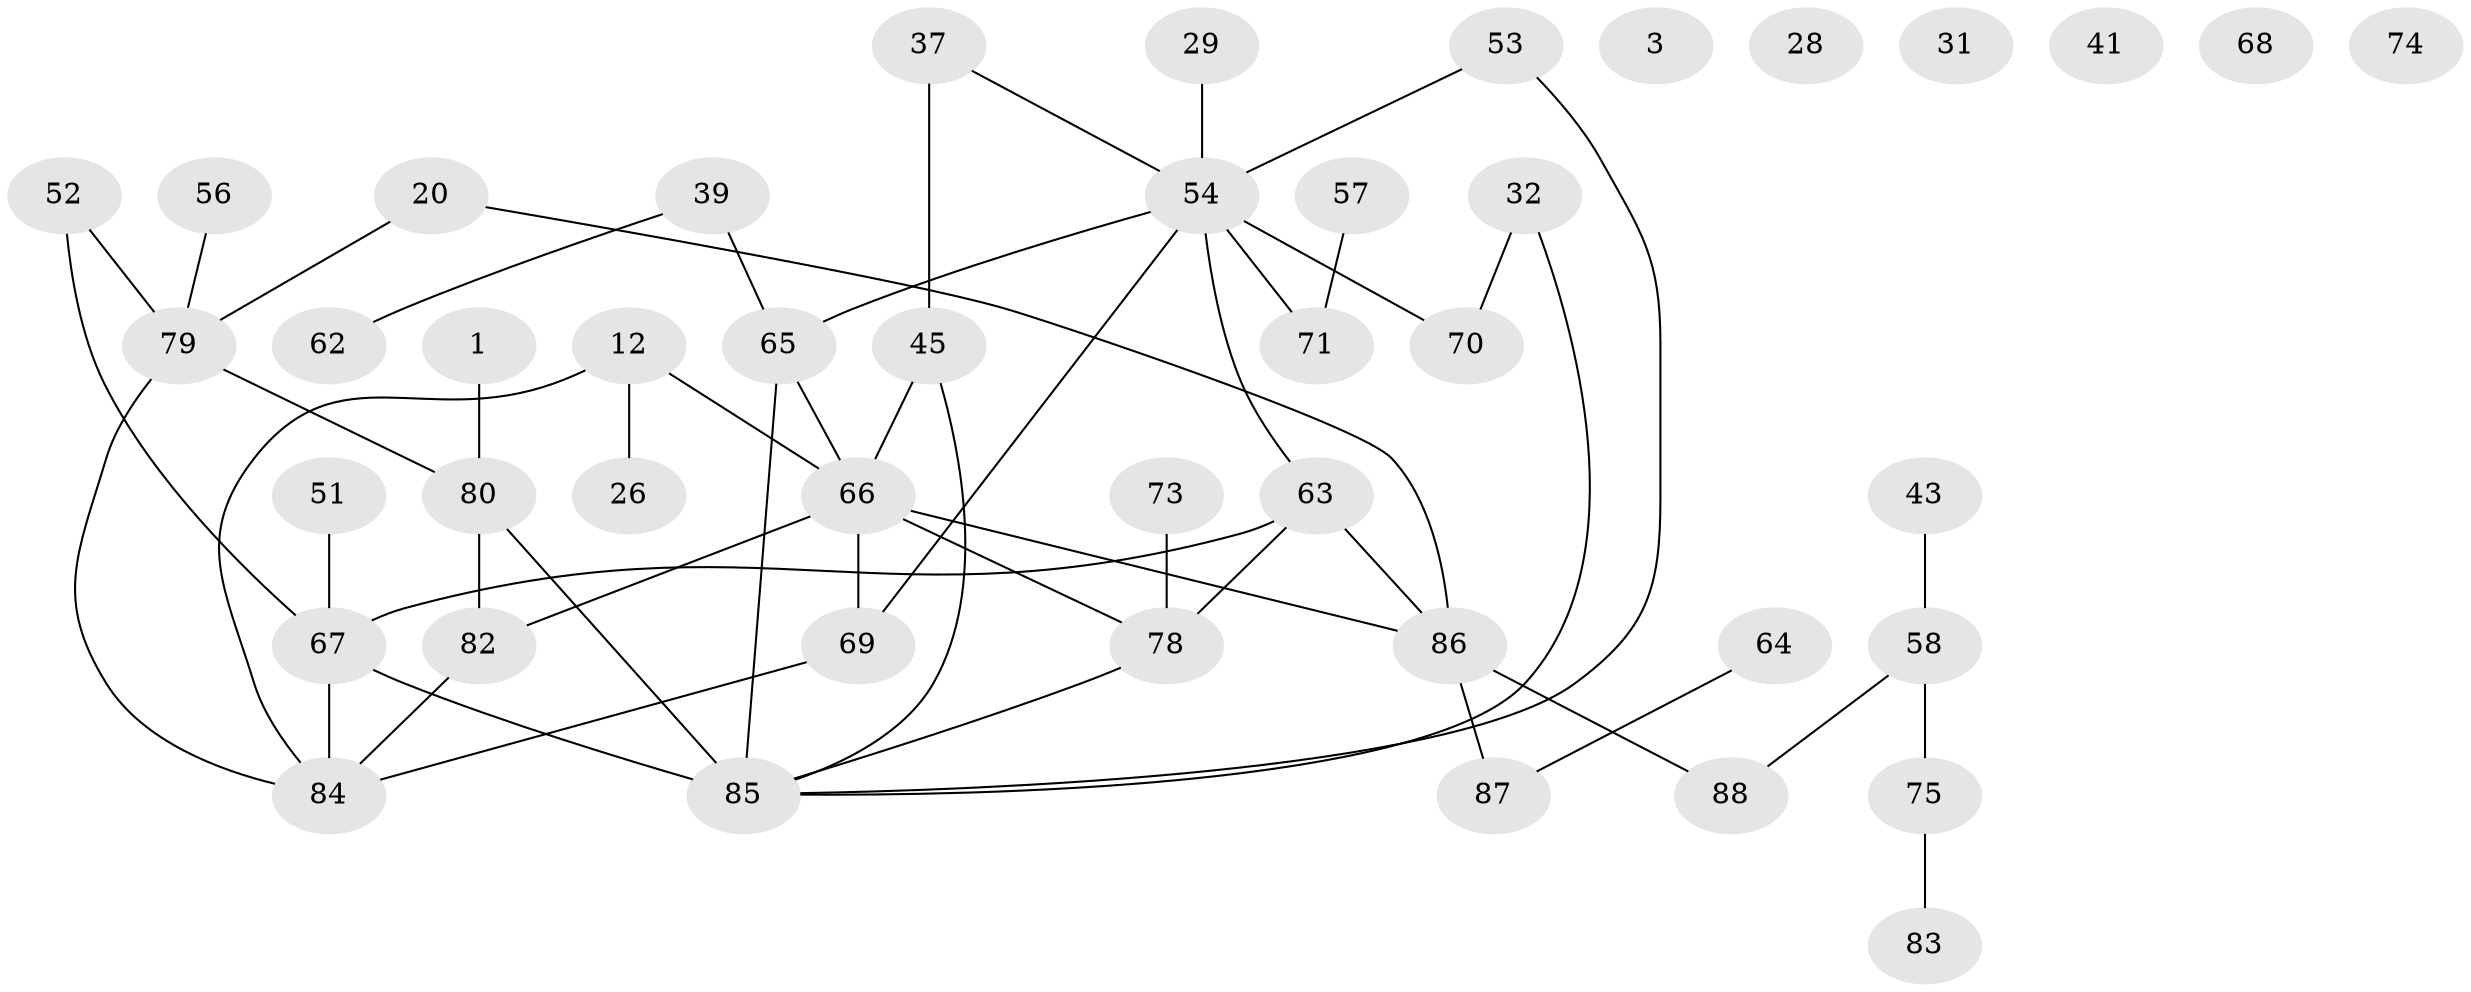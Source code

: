 // original degree distribution, {1: 0.19318181818181818, 2: 0.2727272727272727, 0: 0.056818181818181816, 3: 0.23863636363636365, 5: 0.07954545454545454, 7: 0.011363636363636364, 4: 0.14772727272727273}
// Generated by graph-tools (version 1.1) at 2025/39/03/09/25 04:39:46]
// undirected, 44 vertices, 53 edges
graph export_dot {
graph [start="1"]
  node [color=gray90,style=filled];
  1;
  3;
  12;
  20;
  26;
  28;
  29;
  31;
  32;
  37 [super="+24"];
  39;
  41;
  43;
  45;
  51;
  52 [super="+44"];
  53;
  54 [super="+30+40+15"];
  56;
  57;
  58;
  62;
  63 [super="+59"];
  64 [super="+7"];
  65 [super="+42"];
  66 [super="+25+61"];
  67 [super="+46"];
  68 [super="+17"];
  69;
  70;
  71;
  73;
  74;
  75 [super="+33"];
  78 [super="+5"];
  79 [super="+60"];
  80 [super="+21"];
  82 [super="+55"];
  83;
  84 [super="+23+35"];
  85 [super="+34+77+81"];
  86 [super="+4+48"];
  87;
  88 [super="+16+27"];
  1 -- 80;
  12 -- 26;
  12 -- 66;
  12 -- 84 [weight=3];
  20 -- 79;
  20 -- 86;
  29 -- 54;
  32 -- 70;
  32 -- 85;
  37 -- 45 [weight=2];
  37 -- 54;
  39 -- 62;
  39 -- 65;
  43 -- 58;
  45 -- 66;
  45 -- 85;
  51 -- 67;
  52 -- 67;
  52 -- 79;
  53 -- 54;
  53 -- 85;
  54 -- 65 [weight=2];
  54 -- 63 [weight=3];
  54 -- 69;
  54 -- 70;
  54 -- 71;
  56 -- 79;
  57 -- 71;
  58 -- 88 [weight=2];
  58 -- 75;
  63 -- 78 [weight=2];
  63 -- 86;
  63 -- 67;
  64 -- 87;
  65 -- 85 [weight=3];
  65 -- 66;
  66 -- 69;
  66 -- 82;
  66 -- 86;
  66 -- 78;
  67 -- 84;
  67 -- 85;
  69 -- 84 [weight=2];
  73 -- 78;
  75 -- 83;
  78 -- 85;
  79 -- 80 [weight=2];
  79 -- 84;
  80 -- 82;
  80 -- 85;
  82 -- 84 [weight=2];
  86 -- 88 [weight=2];
  86 -- 87;
}
